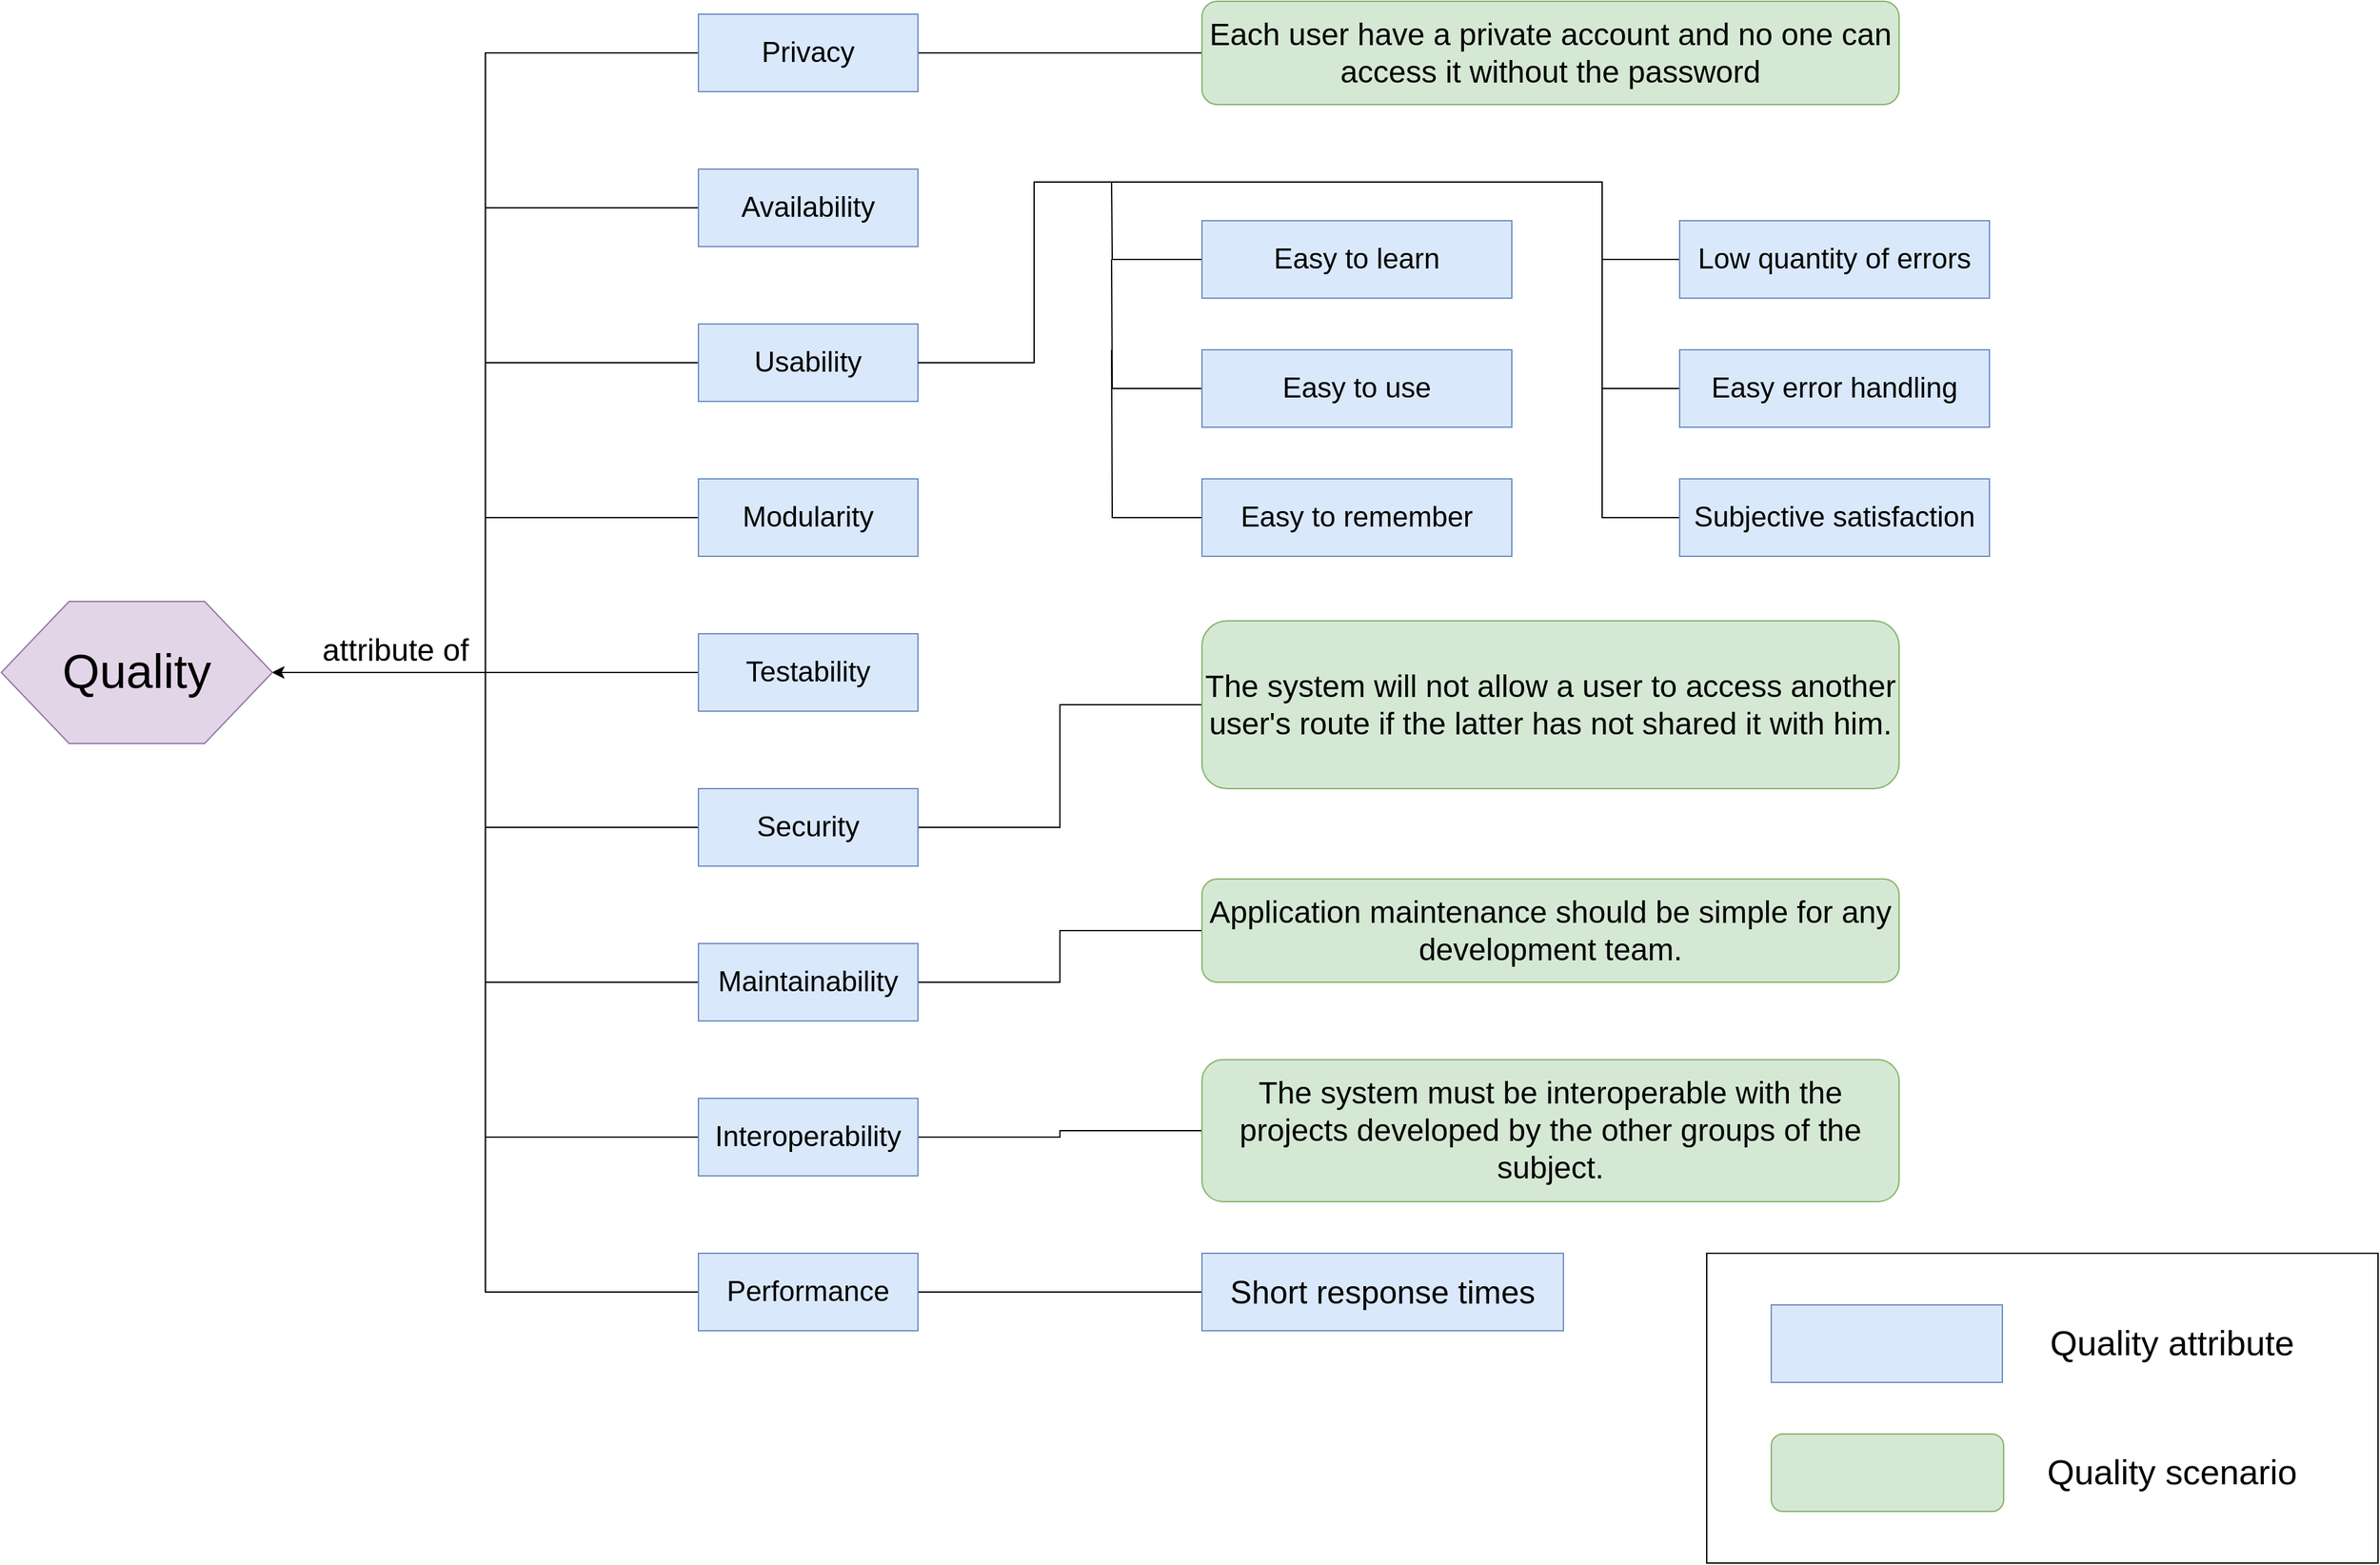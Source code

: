 <mxfile version="12.7.4" type="device"><diagram id="rhTepSLKKWJoMg6rRLYW" name="Page-1"><mxGraphModel dx="1750" dy="2300" grid="1" gridSize="10" guides="1" tooltips="1" connect="1" arrows="1" fold="1" page="1" pageScale="1" pageWidth="827" pageHeight="1169" math="0" shadow="0"><root><mxCell id="0"/><mxCell id="1" parent="0"/><mxCell id="WbtP2acn7FxdcyMSeGJ4-27" style="edgeStyle=orthogonalEdgeStyle;rounded=0;orthogonalLoop=1;jettySize=auto;html=1;entryX=1;entryY=0.5;entryDx=0;entryDy=0;fontSize=22;" parent="1" source="WbtP2acn7FxdcyMSeGJ4-4" target="WbtP2acn7FxdcyMSeGJ4-16" edge="1"><mxGeometry relative="1" as="geometry"/></mxCell><mxCell id="IzAJFOh3TH7jFxHh3JM8-11" style="edgeStyle=orthogonalEdgeStyle;rounded=0;orthogonalLoop=1;jettySize=auto;html=1;endArrow=none;endFill=0;" parent="1" source="WbtP2acn7FxdcyMSeGJ4-4" target="IzAJFOh3TH7jFxHh3JM8-10" edge="1"><mxGeometry relative="1" as="geometry"/></mxCell><mxCell id="WbtP2acn7FxdcyMSeGJ4-4" value="Performance" style="rounded=0;whiteSpace=wrap;html=1;fontSize=22;fillColor=#dae8fc;strokeColor=#6c8ebf;" parent="1" vertex="1"><mxGeometry x="200" y="660" width="170" height="60" as="geometry"/></mxCell><mxCell id="WbtP2acn7FxdcyMSeGJ4-26" style="edgeStyle=orthogonalEdgeStyle;rounded=0;orthogonalLoop=1;jettySize=auto;html=1;entryX=1;entryY=0.5;entryDx=0;entryDy=0;fontSize=22;" parent="1" source="WbtP2acn7FxdcyMSeGJ4-5" target="WbtP2acn7FxdcyMSeGJ4-16" edge="1"><mxGeometry relative="1" as="geometry"/></mxCell><mxCell id="IzAJFOh3TH7jFxHh3JM8-9" style="edgeStyle=orthogonalEdgeStyle;rounded=0;orthogonalLoop=1;jettySize=auto;html=1;entryX=0;entryY=0.5;entryDx=0;entryDy=0;endArrow=none;endFill=0;" parent="1" source="WbtP2acn7FxdcyMSeGJ4-5" target="IzAJFOh3TH7jFxHh3JM8-7" edge="1"><mxGeometry relative="1" as="geometry"/></mxCell><mxCell id="WbtP2acn7FxdcyMSeGJ4-5" value="Interoperability" style="rounded=0;whiteSpace=wrap;html=1;fontSize=22;fillColor=#dae8fc;strokeColor=#6c8ebf;" parent="1" vertex="1"><mxGeometry x="200" y="540" width="170" height="60" as="geometry"/></mxCell><mxCell id="WbtP2acn7FxdcyMSeGJ4-25" style="edgeStyle=orthogonalEdgeStyle;rounded=0;orthogonalLoop=1;jettySize=auto;html=1;entryX=1;entryY=0.5;entryDx=0;entryDy=0;fontSize=22;" parent="1" source="WbtP2acn7FxdcyMSeGJ4-6" target="WbtP2acn7FxdcyMSeGJ4-16" edge="1"><mxGeometry relative="1" as="geometry"/></mxCell><mxCell id="IzAJFOh3TH7jFxHh3JM8-13" style="edgeStyle=orthogonalEdgeStyle;rounded=0;orthogonalLoop=1;jettySize=auto;html=1;endArrow=none;endFill=0;" parent="1" source="WbtP2acn7FxdcyMSeGJ4-6" target="IzAJFOh3TH7jFxHh3JM8-12" edge="1"><mxGeometry relative="1" as="geometry"/></mxCell><mxCell id="WbtP2acn7FxdcyMSeGJ4-6" value="Maintainability" style="rounded=0;whiteSpace=wrap;html=1;fontSize=22;fillColor=#dae8fc;strokeColor=#6c8ebf;" parent="1" vertex="1"><mxGeometry x="200" y="420" width="170" height="60" as="geometry"/></mxCell><mxCell id="WbtP2acn7FxdcyMSeGJ4-23" style="edgeStyle=orthogonalEdgeStyle;rounded=0;orthogonalLoop=1;jettySize=auto;html=1;entryX=1;entryY=0.5;entryDx=0;entryDy=0;fontSize=22;" parent="1" source="WbtP2acn7FxdcyMSeGJ4-8" target="WbtP2acn7FxdcyMSeGJ4-16" edge="1"><mxGeometry relative="1" as="geometry"/></mxCell><mxCell id="IzAJFOh3TH7jFxHh3JM8-2" style="edgeStyle=orthogonalEdgeStyle;rounded=0;orthogonalLoop=1;jettySize=auto;html=1;entryX=0;entryY=0.5;entryDx=0;entryDy=0;endArrow=none;endFill=0;" parent="1" source="WbtP2acn7FxdcyMSeGJ4-8" target="IzAJFOh3TH7jFxHh3JM8-1" edge="1"><mxGeometry relative="1" as="geometry"/></mxCell><mxCell id="WbtP2acn7FxdcyMSeGJ4-8" value="Security" style="rounded=0;whiteSpace=wrap;html=1;fontSize=22;fillColor=#dae8fc;strokeColor=#6c8ebf;" parent="1" vertex="1"><mxGeometry x="200" y="300" width="170" height="60" as="geometry"/></mxCell><mxCell id="WbtP2acn7FxdcyMSeGJ4-22" style="edgeStyle=orthogonalEdgeStyle;rounded=0;orthogonalLoop=1;jettySize=auto;html=1;entryX=1;entryY=0.5;entryDx=0;entryDy=0;fontSize=22;" parent="1" source="WbtP2acn7FxdcyMSeGJ4-9" target="WbtP2acn7FxdcyMSeGJ4-16" edge="1"><mxGeometry relative="1" as="geometry"/></mxCell><mxCell id="WbtP2acn7FxdcyMSeGJ4-9" value="Testability" style="rounded=0;whiteSpace=wrap;html=1;fontSize=22;fillColor=#dae8fc;strokeColor=#6c8ebf;" parent="1" vertex="1"><mxGeometry x="200" y="180" width="170" height="60" as="geometry"/></mxCell><mxCell id="WbtP2acn7FxdcyMSeGJ4-21" style="edgeStyle=orthogonalEdgeStyle;rounded=0;orthogonalLoop=1;jettySize=auto;html=1;entryX=1;entryY=0.5;entryDx=0;entryDy=0;fontSize=22;" parent="1" source="WbtP2acn7FxdcyMSeGJ4-10" target="WbtP2acn7FxdcyMSeGJ4-16" edge="1"><mxGeometry relative="1" as="geometry"/></mxCell><mxCell id="WbtP2acn7FxdcyMSeGJ4-10" value="Modularity" style="rounded=0;whiteSpace=wrap;html=1;fontSize=22;fillColor=#dae8fc;strokeColor=#6c8ebf;" parent="1" vertex="1"><mxGeometry x="200" y="60" width="170" height="60" as="geometry"/></mxCell><mxCell id="WbtP2acn7FxdcyMSeGJ4-20" style="edgeStyle=orthogonalEdgeStyle;rounded=0;orthogonalLoop=1;jettySize=auto;html=1;entryX=1;entryY=0.5;entryDx=0;entryDy=0;fontSize=22;" parent="1" source="WbtP2acn7FxdcyMSeGJ4-11" target="WbtP2acn7FxdcyMSeGJ4-16" edge="1"><mxGeometry relative="1" as="geometry"/></mxCell><mxCell id="WbtP2acn7FxdcyMSeGJ4-11" value="Usability" style="rounded=0;whiteSpace=wrap;html=1;fontSize=22;fillColor=#dae8fc;strokeColor=#6c8ebf;" parent="1" vertex="1"><mxGeometry x="200" y="-60" width="170" height="60" as="geometry"/></mxCell><mxCell id="WbtP2acn7FxdcyMSeGJ4-19" style="edgeStyle=orthogonalEdgeStyle;rounded=0;orthogonalLoop=1;jettySize=auto;html=1;entryX=1;entryY=0.5;entryDx=0;entryDy=0;fontSize=22;" parent="1" source="WbtP2acn7FxdcyMSeGJ4-12" target="WbtP2acn7FxdcyMSeGJ4-16" edge="1"><mxGeometry relative="1" as="geometry"/></mxCell><mxCell id="WbtP2acn7FxdcyMSeGJ4-12" value="Availability" style="rounded=0;whiteSpace=wrap;html=1;fontSize=22;fillColor=#dae8fc;strokeColor=#6c8ebf;" parent="1" vertex="1"><mxGeometry x="200" y="-180" width="170" height="60" as="geometry"/></mxCell><mxCell id="WbtP2acn7FxdcyMSeGJ4-18" style="edgeStyle=orthogonalEdgeStyle;rounded=0;orthogonalLoop=1;jettySize=auto;html=1;entryX=1;entryY=0.5;entryDx=0;entryDy=0;fontSize=22;endArrow=none;endFill=0;" parent="1" source="WbtP2acn7FxdcyMSeGJ4-13" target="WbtP2acn7FxdcyMSeGJ4-16" edge="1"><mxGeometry relative="1" as="geometry"/></mxCell><mxCell id="WbtP2acn7FxdcyMSeGJ4-34" style="edgeStyle=orthogonalEdgeStyle;rounded=0;orthogonalLoop=1;jettySize=auto;html=1;entryX=0;entryY=0.5;entryDx=0;entryDy=0;endArrow=none;endFill=0;fontSize=24;" parent="1" source="WbtP2acn7FxdcyMSeGJ4-13" target="WbtP2acn7FxdcyMSeGJ4-33" edge="1"><mxGeometry relative="1" as="geometry"/></mxCell><mxCell id="WbtP2acn7FxdcyMSeGJ4-13" value="&lt;div&gt;Privacy&lt;/div&gt;" style="rounded=0;whiteSpace=wrap;html=1;fontSize=22;fillColor=#dae8fc;strokeColor=#6c8ebf;" parent="1" vertex="1"><mxGeometry x="200" y="-300" width="170" height="60" as="geometry"/></mxCell><mxCell id="WbtP2acn7FxdcyMSeGJ4-16" value="Quality" style="text;html=1;strokeColor=none;fillColor=none;align=center;verticalAlign=middle;whiteSpace=wrap;rounded=0;fontSize=30;" parent="1" vertex="1"><mxGeometry x="-240" y="155" width="110" height="110" as="geometry"/></mxCell><mxCell id="WbtP2acn7FxdcyMSeGJ4-31" value="&lt;font style=&quot;font-size: 24px&quot;&gt;attribute of&lt;/font&gt;" style="text;html=1;align=center;verticalAlign=middle;resizable=0;points=[];autosize=1;fontSize=30;" parent="1" vertex="1"><mxGeometry x="-100" y="170" width="130" height="40" as="geometry"/></mxCell><mxCell id="WbtP2acn7FxdcyMSeGJ4-33" value="&lt;font style=&quot;font-size: 24px;&quot;&gt;Each user have a private account and no one can access it without the password&lt;/font&gt;" style="rounded=1;whiteSpace=wrap;html=1;fontSize=24;fillColor=#d5e8d4;strokeColor=#82b366;" parent="1" vertex="1"><mxGeometry x="590" y="-310" width="540" height="80" as="geometry"/></mxCell><mxCell id="IzAJFOh3TH7jFxHh3JM8-3" style="edgeStyle=orthogonalEdgeStyle;rounded=0;orthogonalLoop=1;jettySize=auto;html=1;endArrow=none;endFill=0;" parent="1" source="WbtP2acn7FxdcyMSeGJ4-35" edge="1"><mxGeometry relative="1" as="geometry"><mxPoint x="520" y="-170" as="targetPoint"/></mxGeometry></mxCell><mxCell id="WbtP2acn7FxdcyMSeGJ4-35" value="Easy to learn" style="rounded=0;whiteSpace=wrap;html=1;fontSize=22;fillColor=#dae8fc;strokeColor=#6c8ebf;" parent="1" vertex="1"><mxGeometry x="590" y="-140" width="240" height="60" as="geometry"/></mxCell><mxCell id="WbtP2acn7FxdcyMSeGJ4-45" style="edgeStyle=orthogonalEdgeStyle;rounded=0;orthogonalLoop=1;jettySize=auto;html=1;endArrow=none;endFill=0;fontSize=24;" parent="1" source="WbtP2acn7FxdcyMSeGJ4-36" edge="1"><mxGeometry relative="1" as="geometry"><mxPoint x="370" y="-30" as="targetPoint"/><Array as="points"><mxPoint x="900" y="-110"/><mxPoint x="900" y="-170"/><mxPoint x="460" y="-170"/><mxPoint x="460" y="-30"/></Array></mxGeometry></mxCell><mxCell id="WbtP2acn7FxdcyMSeGJ4-36" value="Low quantity of errors" style="rounded=0;whiteSpace=wrap;html=1;fontSize=22;" parent="1" vertex="1"><mxGeometry x="960" y="-140" width="240" height="60" as="geometry"/></mxCell><mxCell id="IzAJFOh3TH7jFxHh3JM8-5" style="edgeStyle=orthogonalEdgeStyle;rounded=0;orthogonalLoop=1;jettySize=auto;html=1;endArrow=none;endFill=0;" parent="1" source="WbtP2acn7FxdcyMSeGJ4-37" edge="1"><mxGeometry relative="1" as="geometry"><mxPoint x="520" y="-40" as="targetPoint"/></mxGeometry></mxCell><mxCell id="WbtP2acn7FxdcyMSeGJ4-37" value="Easy to remember" style="rounded=0;whiteSpace=wrap;html=1;fontSize=22;" parent="1" vertex="1"><mxGeometry x="590" y="60" width="240" height="60" as="geometry"/></mxCell><mxCell id="IzAJFOh3TH7jFxHh3JM8-4" style="edgeStyle=orthogonalEdgeStyle;rounded=0;orthogonalLoop=1;jettySize=auto;html=1;endArrow=none;endFill=0;" parent="1" source="WbtP2acn7FxdcyMSeGJ4-38" edge="1"><mxGeometry relative="1" as="geometry"><mxPoint x="520" y="-110" as="targetPoint"/></mxGeometry></mxCell><mxCell id="WbtP2acn7FxdcyMSeGJ4-38" value="Easy to use" style="rounded=0;whiteSpace=wrap;html=1;fontSize=22;fillColor=#dae8fc;strokeColor=#6c8ebf;" parent="1" vertex="1"><mxGeometry x="590" y="-40" width="240" height="60" as="geometry"/></mxCell><mxCell id="WbtP2acn7FxdcyMSeGJ4-47" style="edgeStyle=orthogonalEdgeStyle;rounded=0;orthogonalLoop=1;jettySize=auto;html=1;endArrow=none;endFill=0;fontSize=24;" parent="1" source="WbtP2acn7FxdcyMSeGJ4-39" edge="1"><mxGeometry relative="1" as="geometry"><mxPoint x="370" y="-30" as="targetPoint"/><Array as="points"><mxPoint x="900" y="-10"/><mxPoint x="900" y="-170"/><mxPoint x="460" y="-170"/><mxPoint x="460" y="-30"/></Array></mxGeometry></mxCell><mxCell id="WbtP2acn7FxdcyMSeGJ4-39" value="Easy error handling" style="rounded=0;whiteSpace=wrap;html=1;fontSize=22;fillColor=#dae8fc;strokeColor=#6c8ebf;" parent="1" vertex="1"><mxGeometry x="960" y="-40" width="240" height="60" as="geometry"/></mxCell><mxCell id="WbtP2acn7FxdcyMSeGJ4-48" style="edgeStyle=orthogonalEdgeStyle;rounded=0;orthogonalLoop=1;jettySize=auto;html=1;entryX=1;entryY=0.5;entryDx=0;entryDy=0;endArrow=none;endFill=0;fontSize=24;" parent="1" source="WbtP2acn7FxdcyMSeGJ4-40" target="WbtP2acn7FxdcyMSeGJ4-11" edge="1"><mxGeometry relative="1" as="geometry"><Array as="points"><mxPoint x="900" y="90"/><mxPoint x="900" y="-170"/><mxPoint x="460" y="-170"/><mxPoint x="460" y="-30"/></Array></mxGeometry></mxCell><mxCell id="WbtP2acn7FxdcyMSeGJ4-40" value="Subjective satisfaction" style="rounded=0;whiteSpace=wrap;html=1;fontSize=22;fillColor=#dae8fc;strokeColor=#6c8ebf;" parent="1" vertex="1"><mxGeometry x="960" y="60" width="240" height="60" as="geometry"/></mxCell><mxCell id="IzAJFOh3TH7jFxHh3JM8-1" value="The system will not allow a user to access another user's route if the latter has not shared it with him." style="rounded=1;whiteSpace=wrap;html=1;fontSize=24;fillColor=#d5e8d4;strokeColor=#82b366;" parent="1" vertex="1"><mxGeometry x="590" y="170" width="540" height="130" as="geometry"/></mxCell><mxCell id="IzAJFOh3TH7jFxHh3JM8-6" value="Easy to remember" style="rounded=0;whiteSpace=wrap;html=1;fontSize=22;fillColor=#dae8fc;strokeColor=#6c8ebf;" parent="1" vertex="1"><mxGeometry x="590" y="60" width="240" height="60" as="geometry"/></mxCell><mxCell id="IzAJFOh3TH7jFxHh3JM8-7" value="The system must be interoperable with the projects developed by the other groups of the subject." style="rounded=1;whiteSpace=wrap;html=1;fontSize=24;fillColor=#d5e8d4;strokeColor=#82b366;" parent="1" vertex="1"><mxGeometry x="590" y="510" width="540" height="110" as="geometry"/></mxCell><mxCell id="IzAJFOh3TH7jFxHh3JM8-10" value="&lt;font style=&quot;font-size: 25px&quot;&gt;Short response times&lt;/font&gt;" style="rounded=0;whiteSpace=wrap;html=1;fontSize=22;" parent="1" vertex="1"><mxGeometry x="590" y="660" width="280" height="60" as="geometry"/></mxCell><mxCell id="IzAJFOh3TH7jFxHh3JM8-12" value="Application maintenance should be simple for any development team. " style="rounded=1;whiteSpace=wrap;html=1;fontSize=24;fillColor=#d5e8d4;strokeColor=#82b366;" parent="1" vertex="1"><mxGeometry x="590" y="370" width="540" height="80" as="geometry"/></mxCell><mxCell id="IzAJFOh3TH7jFxHh3JM8-16" value="Quality" style="shape=hexagon;perimeter=hexagonPerimeter2;whiteSpace=wrap;html=1;fontSize=37;fillColor=#e1d5e7;strokeColor=#9673a6;" parent="1" vertex="1"><mxGeometry x="-340" y="155" width="210" height="110" as="geometry"/></mxCell><mxCell id="IzAJFOh3TH7jFxHh3JM8-18" value="" style="rounded=0;whiteSpace=wrap;html=1;fontSize=27;" parent="1" vertex="1"><mxGeometry x="981" y="660" width="520" height="240" as="geometry"/></mxCell><mxCell id="IzAJFOh3TH7jFxHh3JM8-19" value="" style="rounded=0;whiteSpace=wrap;html=1;fontSize=27;fillColor=#dae8fc;strokeColor=#6c8ebf;" parent="1" vertex="1"><mxGeometry x="1031" y="700" width="179" height="60" as="geometry"/></mxCell><mxCell id="IzAJFOh3TH7jFxHh3JM8-20" value="Quality attribute" style="text;html=1;align=center;verticalAlign=middle;resizable=0;points=[];autosize=1;fontSize=27;" parent="1" vertex="1"><mxGeometry x="1241" y="710" width="200" height="40" as="geometry"/></mxCell><mxCell id="IzAJFOh3TH7jFxHh3JM8-21" value="" style="rounded=1;whiteSpace=wrap;html=1;fontSize=27;fillColor=#d5e8d4;strokeColor=#82b366;" parent="1" vertex="1"><mxGeometry x="1031" y="800" width="180" height="60" as="geometry"/></mxCell><mxCell id="IzAJFOh3TH7jFxHh3JM8-22" value="Quality scenario" style="text;html=1;align=center;verticalAlign=middle;resizable=0;points=[];autosize=1;fontSize=27;" parent="1" vertex="1"><mxGeometry x="1236" y="810" width="210" height="40" as="geometry"/></mxCell><mxCell id="IzAJFOh3TH7jFxHh3JM8-23" value="Low quantity of errors" style="rounded=0;whiteSpace=wrap;html=1;fontSize=22;fillColor=#dae8fc;strokeColor=#6c8ebf;" parent="1" vertex="1"><mxGeometry x="960" y="-140" width="240" height="60" as="geometry"/></mxCell><mxCell id="IzAJFOh3TH7jFxHh3JM8-24" value="&lt;font style=&quot;font-size: 25px&quot;&gt;Short response times&lt;/font&gt;" style="rounded=0;whiteSpace=wrap;html=1;fontSize=22;fillColor=#dae8fc;strokeColor=#6c8ebf;" parent="1" vertex="1"><mxGeometry x="590" y="660" width="280" height="60" as="geometry"/></mxCell></root></mxGraphModel></diagram></mxfile>